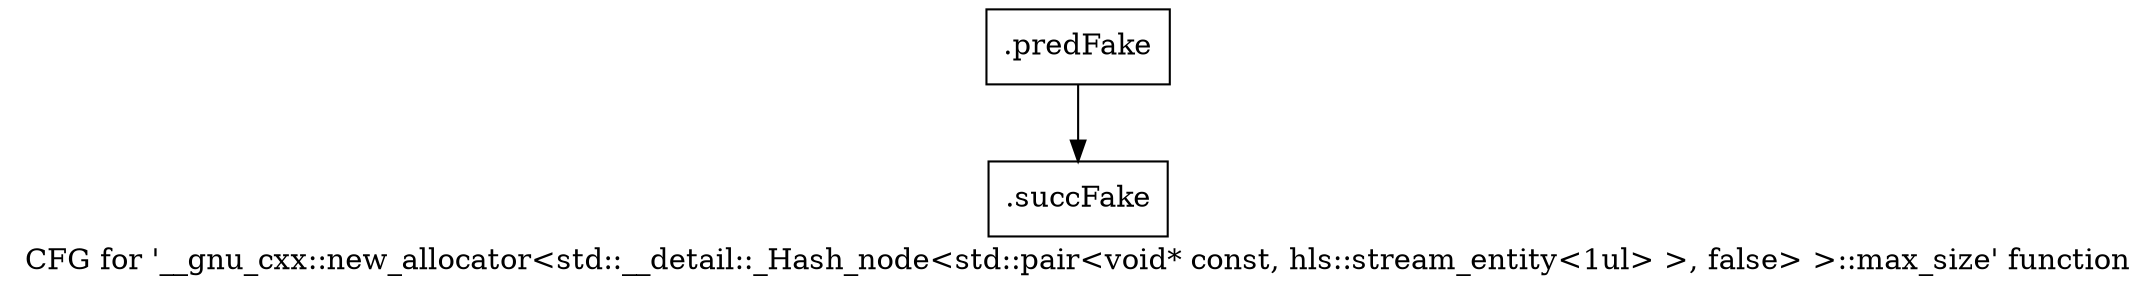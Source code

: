 digraph "CFG for '__gnu_cxx::new_allocator\<std::__detail::_Hash_node\<std::pair\<void* const, hls::stream_entity\<1ul\> \>, false\> \>::max_size' function" {
	label="CFG for '__gnu_cxx::new_allocator\<std::__detail::_Hash_node\<std::pair\<void* const, hls::stream_entity\<1ul\> \>, false\> \>::max_size' function";

	Node0x59bead0 [shape=record,filename="",linenumber="",label="{.predFake}"];
	Node0x59bead0 -> Node0x60be0d0[ callList="" memoryops="" filename="/mnt/xilinx/Vitis_HLS/2021.2/tps/lnx64/gcc-6.2.0/lib/gcc/x86_64-pc-linux-gnu/6.2.0/../../../../include/c++/6.2.0/ext/new_allocator.h" execusionnum="4"];
	Node0x60be0d0 [shape=record,filename="/mnt/xilinx/Vitis_HLS/2021.2/tps/lnx64/gcc-6.2.0/lib/gcc/x86_64-pc-linux-gnu/6.2.0/../../../../include/c++/6.2.0/ext/new_allocator.h",linenumber="114",label="{.succFake}"];
}
